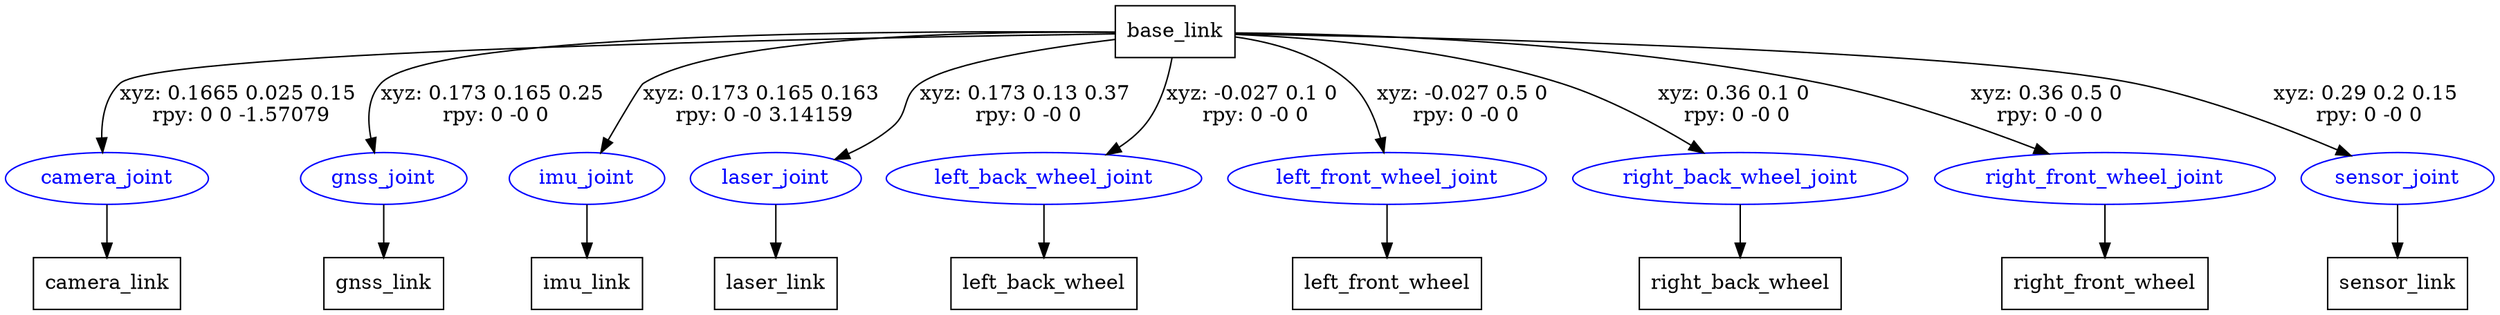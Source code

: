 digraph G {
node [shape=box];
"base_link" [label="base_link"];
"camera_link" [label="camera_link"];
"gnss_link" [label="gnss_link"];
"imu_link" [label="imu_link"];
"laser_link" [label="laser_link"];
"left_back_wheel" [label="left_back_wheel"];
"left_front_wheel" [label="left_front_wheel"];
"right_back_wheel" [label="right_back_wheel"];
"right_front_wheel" [label="right_front_wheel"];
"sensor_link" [label="sensor_link"];
node [shape=ellipse, color=blue, fontcolor=blue];
"base_link" -> "camera_joint" [label="xyz: 0.1665 0.025 0.15 \nrpy: 0 0 -1.57079"]
"camera_joint" -> "camera_link"
"base_link" -> "gnss_joint" [label="xyz: 0.173 0.165 0.25 \nrpy: 0 -0 0"]
"gnss_joint" -> "gnss_link"
"base_link" -> "imu_joint" [label="xyz: 0.173 0.165 0.163 \nrpy: 0 -0 3.14159"]
"imu_joint" -> "imu_link"
"base_link" -> "laser_joint" [label="xyz: 0.173 0.13 0.37 \nrpy: 0 -0 0"]
"laser_joint" -> "laser_link"
"base_link" -> "left_back_wheel_joint" [label="xyz: -0.027 0.1 0 \nrpy: 0 -0 0"]
"left_back_wheel_joint" -> "left_back_wheel"
"base_link" -> "left_front_wheel_joint" [label="xyz: -0.027 0.5 0 \nrpy: 0 -0 0"]
"left_front_wheel_joint" -> "left_front_wheel"
"base_link" -> "right_back_wheel_joint" [label="xyz: 0.36 0.1 0 \nrpy: 0 -0 0"]
"right_back_wheel_joint" -> "right_back_wheel"
"base_link" -> "right_front_wheel_joint" [label="xyz: 0.36 0.5 0 \nrpy: 0 -0 0"]
"right_front_wheel_joint" -> "right_front_wheel"
"base_link" -> "sensor_joint" [label="xyz: 0.29 0.2 0.15 \nrpy: 0 -0 0"]
"sensor_joint" -> "sensor_link"
}
